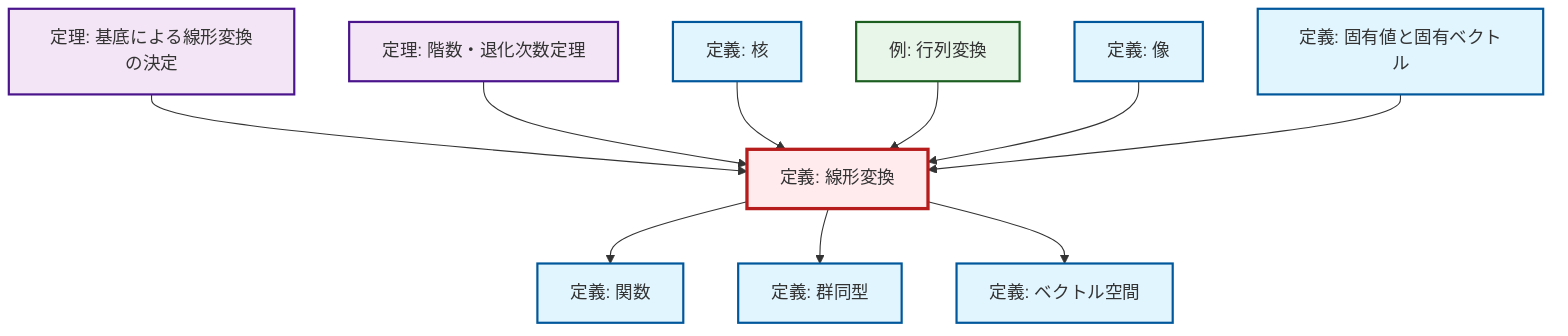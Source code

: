 graph TD
    classDef definition fill:#e1f5fe,stroke:#01579b,stroke-width:2px
    classDef theorem fill:#f3e5f5,stroke:#4a148c,stroke-width:2px
    classDef axiom fill:#fff3e0,stroke:#e65100,stroke-width:2px
    classDef example fill:#e8f5e9,stroke:#1b5e20,stroke-width:2px
    classDef current fill:#ffebee,stroke:#b71c1c,stroke-width:3px
    thm-linear-transformation-basis["定理: 基底による線形変換の決定"]:::theorem
    def-function["定義: 関数"]:::definition
    def-linear-transformation["定義: 線形変換"]:::definition
    def-eigenvalue-eigenvector["定義: 固有値と固有ベクトル"]:::definition
    thm-rank-nullity["定理: 階数・退化次数定理"]:::theorem
    def-kernel["定義: 核"]:::definition
    ex-matrix-transformation["例: 行列変換"]:::example
    def-vector-space["定義: ベクトル空間"]:::definition
    def-image["定義: 像"]:::definition
    def-isomorphism["定義: 群同型"]:::definition
    thm-linear-transformation-basis --> def-linear-transformation
    thm-rank-nullity --> def-linear-transformation
    def-kernel --> def-linear-transformation
    def-linear-transformation --> def-function
    ex-matrix-transformation --> def-linear-transformation
    def-linear-transformation --> def-isomorphism
    def-linear-transformation --> def-vector-space
    def-image --> def-linear-transformation
    def-eigenvalue-eigenvector --> def-linear-transformation
    class def-linear-transformation current